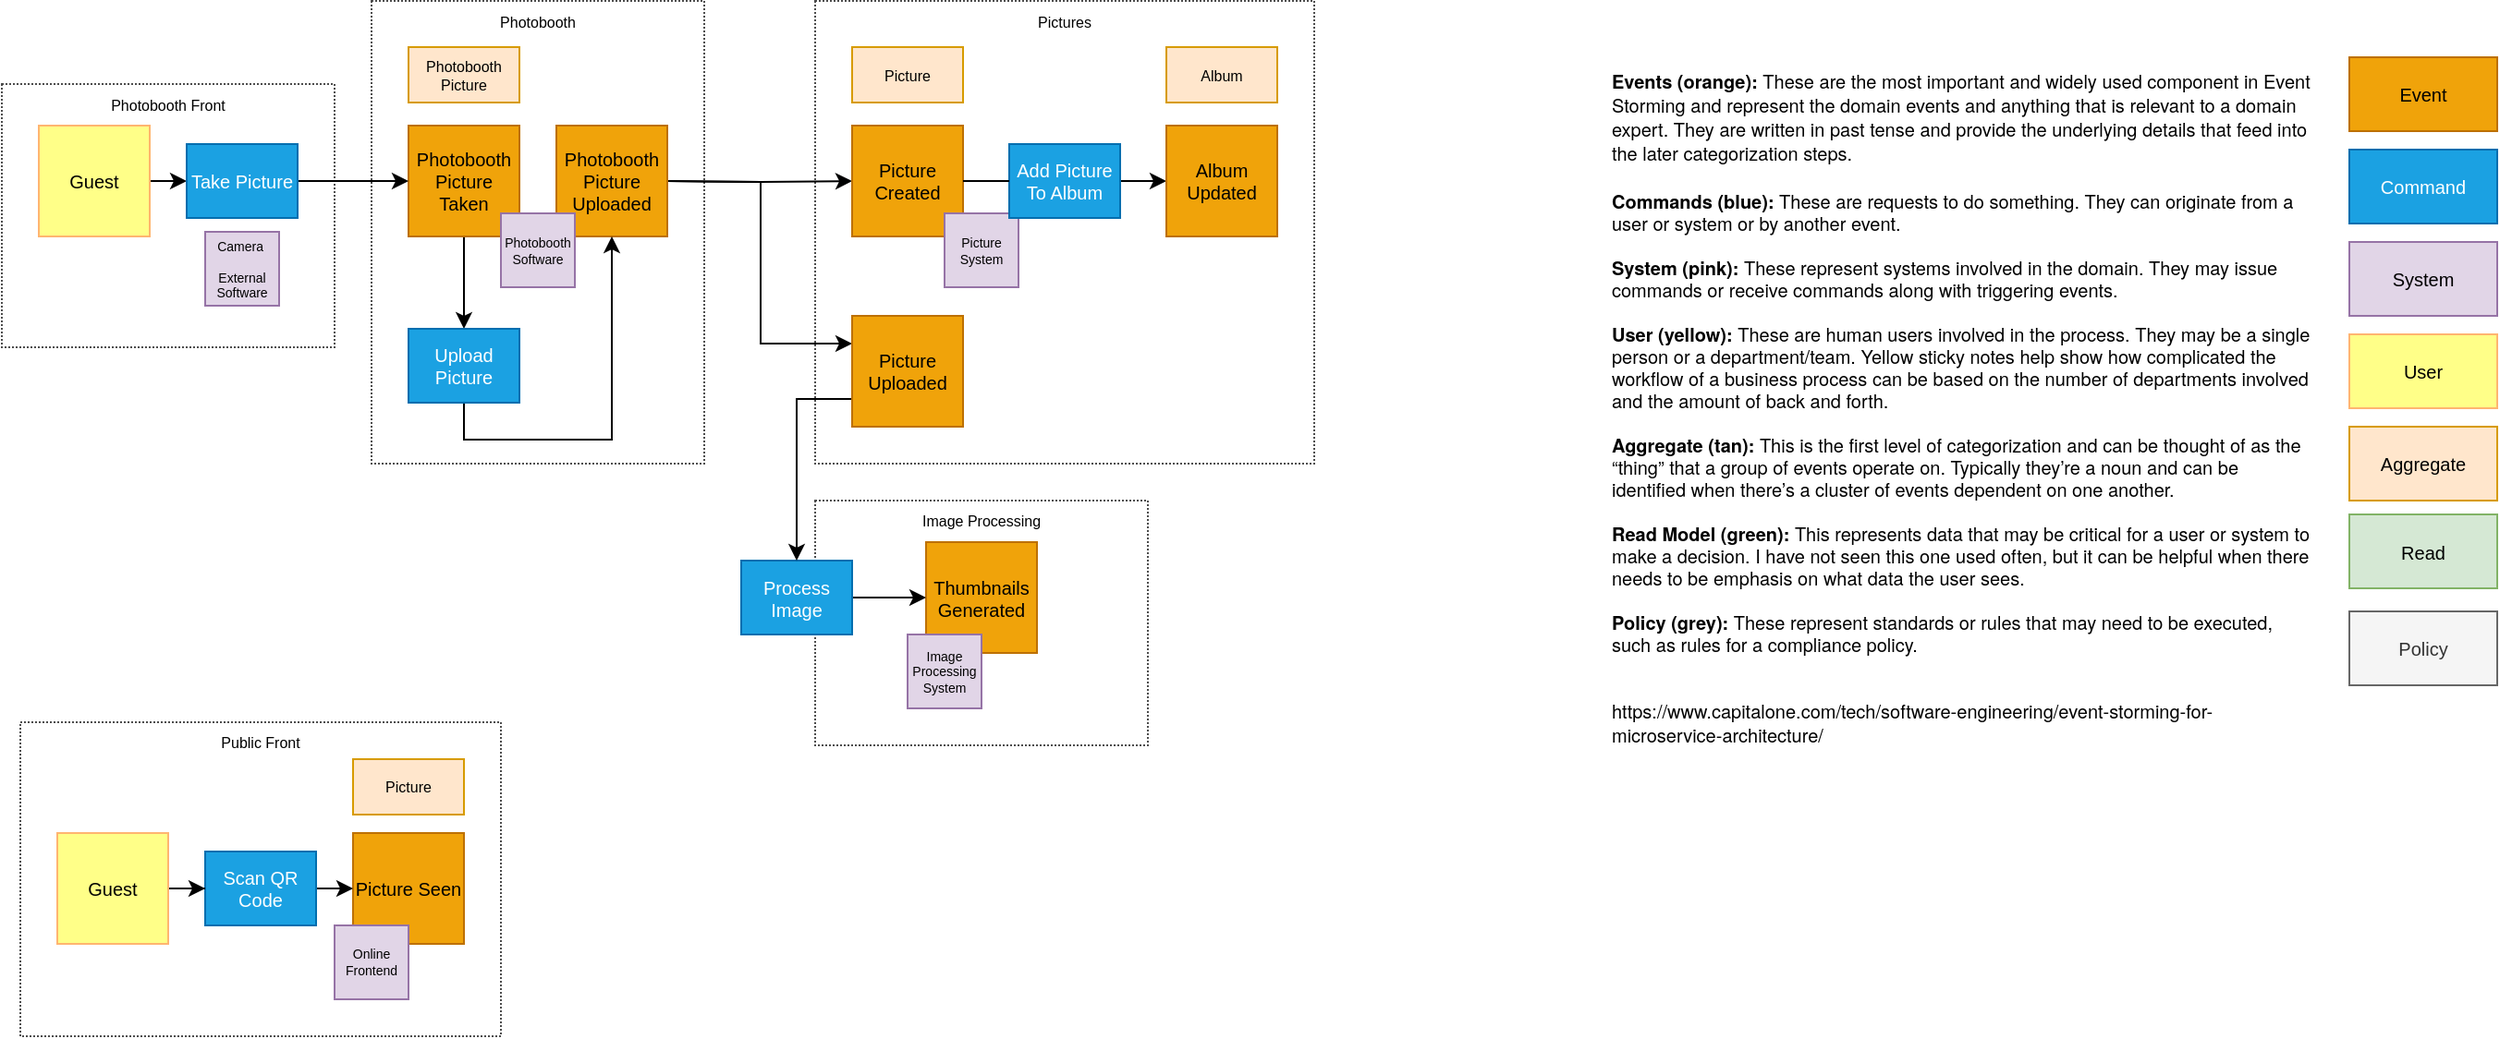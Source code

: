 <mxfile version="15.8.7" type="device"><diagram id="fX77MtaEtB7uqKcOZBoV" name="Event Storming"><mxGraphModel dx="1422" dy="845" grid="1" gridSize="10" guides="1" tooltips="1" connect="1" arrows="1" fold="1" page="1" pageScale="1" pageWidth="850" pageHeight="1100" math="0" shadow="0"><root><mxCell id="0"/><mxCell id="1" parent="0"/><mxCell id="wSbY5mnxiFB_ejJjJqvr-53" value="Photobooth Front" style="rounded=0;whiteSpace=wrap;html=1;fontSize=8;verticalAlign=top;strokeColor=#4D4D4D;dashed=1;dashPattern=1 1;" parent="1" vertex="1"><mxGeometry x="10" y="54.5" width="180" height="142.5" as="geometry"/></mxCell><mxCell id="wSbY5mnxiFB_ejJjJqvr-52" value="Public Front" style="rounded=0;whiteSpace=wrap;html=1;fontSize=8;verticalAlign=top;strokeColor=#4D4D4D;dashed=1;dashPattern=1 1;" parent="1" vertex="1"><mxGeometry x="20" y="400" width="260" height="170" as="geometry"/></mxCell><mxCell id="wSbY5mnxiFB_ejJjJqvr-51" value="Image Processing" style="rounded=0;whiteSpace=wrap;html=1;fontSize=8;verticalAlign=top;strokeColor=#4D4D4D;dashed=1;dashPattern=1 1;" parent="1" vertex="1"><mxGeometry x="450" y="280" width="180" height="132.5" as="geometry"/></mxCell><mxCell id="wSbY5mnxiFB_ejJjJqvr-50" value="Pictures" style="rounded=0;whiteSpace=wrap;html=1;fontSize=8;verticalAlign=top;strokeColor=#4D4D4D;dashed=1;dashPattern=1 1;" parent="1" vertex="1"><mxGeometry x="450" y="9.5" width="270" height="250.5" as="geometry"/></mxCell><mxCell id="wSbY5mnxiFB_ejJjJqvr-49" value="Photobooth" style="rounded=0;whiteSpace=wrap;html=1;fontSize=8;verticalAlign=top;strokeColor=#4D4D4D;dashed=1;dashPattern=1 1;" parent="1" vertex="1"><mxGeometry x="210" y="9.5" width="180" height="250.5" as="geometry"/></mxCell><mxCell id="wSbY5mnxiFB_ejJjJqvr-5" value="&lt;div style=&quot;text-align: left;&quot;&gt;&lt;strong style=&quot;background-color: initial; font-family: Optimist, &amp;quot;Helvetica Neue&amp;quot;, Helvetica, Arial, sans-serif; box-sizing: border-box;&quot;&gt;Events (orange):&lt;/strong&gt;&lt;span style=&quot;background-color: initial; font-family: Optimist, &amp;quot;Helvetica Neue&amp;quot;, Helvetica, Arial, sans-serif;&quot;&gt;&amp;nbsp;These are the most important and widely used component in Event Storming and represent the domain events and anything that is relevant to a domain expert. They are written in past tense and provide the underlying details that feed into the later categorization steps.&lt;/span&gt;&lt;/div&gt;&lt;div style=&quot;text-align: left;&quot;&gt;&lt;span style=&quot;background-color: initial; font-family: Optimist, &amp;quot;Helvetica Neue&amp;quot;, Helvetica, Arial, sans-serif;&quot;&gt;&lt;br&gt;&lt;/span&gt;&lt;/div&gt;&lt;strong style=&quot;font-family: Optimist, &amp;quot;Helvetica Neue&amp;quot;, Helvetica, Arial, sans-serif; background-color: initial; box-sizing: border-box;&quot;&gt;&lt;div style=&quot;text-align: left;&quot;&gt;&lt;strong style=&quot;background-color: initial; box-sizing: border-box;&quot;&gt;Commands (blue):&lt;/strong&gt;&lt;span style=&quot;background-color: initial; font-weight: normal;&quot;&gt;&amp;nbsp;These are requests to do something. They can originate from a user or system or by another event.&lt;/span&gt;&lt;/div&gt;&lt;div style=&quot;text-align: left;&quot;&gt;&lt;span style=&quot;background-color: initial; font-weight: normal;&quot;&gt;&lt;br&gt;&lt;/span&gt;&lt;/div&gt;&lt;/strong&gt;&lt;strong style=&quot;font-family: Optimist, &amp;quot;Helvetica Neue&amp;quot;, Helvetica, Arial, sans-serif; background-color: initial; box-sizing: border-box;&quot;&gt;&lt;div style=&quot;text-align: left;&quot;&gt;&lt;strong style=&quot;background-color: initial; box-sizing: border-box;&quot;&gt;System (pink):&amp;nbsp;&lt;/strong&gt;&lt;span style=&quot;background-color: initial; font-weight: normal;&quot;&gt;These represent systems involved in the domain. They may issue commands or receive commands along with triggering events.&lt;/span&gt;&lt;/div&gt;&lt;div style=&quot;text-align: left;&quot;&gt;&lt;br&gt;&lt;/div&gt;&lt;/strong&gt;&lt;strong style=&quot;font-family: Optimist, &amp;quot;Helvetica Neue&amp;quot;, Helvetica, Arial, sans-serif; background-color: initial; box-sizing: border-box;&quot;&gt;&lt;div style=&quot;text-align: left;&quot;&gt;&lt;strong style=&quot;background-color: initial; box-sizing: border-box;&quot;&gt;User (yellow):&lt;/strong&gt;&lt;span style=&quot;background-color: initial; font-weight: normal;&quot;&gt;&amp;nbsp;These are human users involved in the process. They may be a single person or a department/team. Yellow sticky notes help show how complicated the workflow of a business process can be based on the number of departments involved and the amount of back and forth.&lt;/span&gt;&lt;/div&gt;&lt;div style=&quot;text-align: left;&quot;&gt;&lt;span style=&quot;background-color: initial; font-weight: normal;&quot;&gt;&lt;br&gt;&lt;/span&gt;&lt;/div&gt;&lt;/strong&gt;&lt;strong style=&quot;font-family: Optimist, &amp;quot;Helvetica Neue&amp;quot;, Helvetica, Arial, sans-serif; background-color: initial; box-sizing: border-box;&quot;&gt;&lt;div style=&quot;text-align: left;&quot;&gt;&lt;strong style=&quot;background-color: initial; box-sizing: border-box;&quot;&gt;Aggregate (tan):&lt;/strong&gt;&lt;span style=&quot;background-color: initial; font-weight: normal;&quot;&gt;&amp;nbsp;This is the first level of categorization and can be thought of as the “thing” that a group of events operate on. Typically they’re a noun and can be identified when there’s a cluster of events dependent on one another.&lt;/span&gt;&lt;/div&gt;&lt;div style=&quot;text-align: left;&quot;&gt;&lt;span style=&quot;background-color: initial; font-weight: normal;&quot;&gt;&lt;br&gt;&lt;/span&gt;&lt;/div&gt;&lt;/strong&gt;&lt;strong style=&quot;font-family: Optimist, &amp;quot;Helvetica Neue&amp;quot;, Helvetica, Arial, sans-serif; background-color: initial; box-sizing: border-box;&quot;&gt;&lt;div style=&quot;text-align: left;&quot;&gt;&lt;strong style=&quot;background-color: initial; box-sizing: border-box;&quot;&gt;Read Model (green):&lt;/strong&gt;&lt;span style=&quot;background-color: initial; font-weight: normal;&quot;&gt;&amp;nbsp;This represents data that may be critical for a user or system to make a decision. I have not seen this one used often, but it can be helpful when there needs to be emphasis on what data the user sees.&lt;/span&gt;&lt;/div&gt;&lt;div style=&quot;text-align: left;&quot;&gt;&lt;span style=&quot;background-color: initial; font-weight: normal;&quot;&gt;&lt;br&gt;&lt;/span&gt;&lt;/div&gt;&lt;/strong&gt;&lt;span style=&quot;background-color: initial; box-sizing: border-box;&quot;&gt;&lt;div style=&quot;font-family: Optimist, &amp;quot;Helvetica Neue&amp;quot;, Helvetica, Arial, sans-serif; font-weight: bold; text-align: left;&quot;&gt;&lt;strong style=&quot;background-color: initial; box-sizing: border-box;&quot;&gt;Policy (grey):&amp;nbsp;&lt;/strong&gt;&lt;span style=&quot;background-color: initial; font-weight: normal;&quot;&gt;These represent standards or rules that may need to be executed, such as rules for a compliance policy.&lt;/span&gt;&lt;/div&gt;&lt;div style=&quot;font-family: Optimist, &amp;quot;Helvetica Neue&amp;quot;, Helvetica, Arial, sans-serif; font-weight: bold; text-align: left;&quot;&gt;&lt;span style=&quot;background-color: initial; font-weight: normal;&quot;&gt;&lt;br&gt;&lt;/span&gt;&lt;/div&gt;&lt;div style=&quot;font-family: Optimist, &amp;quot;Helvetica Neue&amp;quot;, Helvetica, Arial, sans-serif; font-weight: bold; text-align: left;&quot;&gt;&lt;span style=&quot;background-color: initial; font-weight: normal;&quot;&gt;&lt;br&gt;&lt;/span&gt;&lt;/div&gt;&lt;div style=&quot;text-align: left;&quot;&gt;&lt;span style=&quot;background-color: initial;&quot;&gt;&lt;font face=&quot;Optimist, Helvetica Neue, Helvetica, Arial, sans-serif&quot;&gt;https://www.capitalone.com/tech/software-engineering/event-storming-for-microservice-architecture/&lt;/font&gt;&lt;br&gt;&lt;/span&gt;&lt;/div&gt;&lt;/span&gt;" style="text;html=1;strokeColor=none;fillColor=none;align=center;verticalAlign=top;whiteSpace=wrap;rounded=0;fontSize=10;" parent="1" vertex="1"><mxGeometry x="880" y="40" width="380" height="400" as="geometry"/></mxCell><mxCell id="wSbY5mnxiFB_ejJjJqvr-6" value="System" style="rounded=0;whiteSpace=wrap;html=1;fillColor=#e1d5e7;strokeColor=#9673a6;fontSize=10;" parent="1" vertex="1"><mxGeometry x="1280" y="140" width="80" height="40" as="geometry"/></mxCell><mxCell id="wSbY5mnxiFB_ejJjJqvr-7" value="Command" style="rounded=0;whiteSpace=wrap;html=1;fillColor=#1ba1e2;strokeColor=#006EAF;fontColor=#ffffff;fontSize=10;" parent="1" vertex="1"><mxGeometry x="1280" y="90" width="80" height="40" as="geometry"/></mxCell><mxCell id="wSbY5mnxiFB_ejJjJqvr-8" value="Event" style="rounded=0;whiteSpace=wrap;html=1;fillColor=#f0a30a;strokeColor=#BD7000;fontColor=#000000;fontSize=10;" parent="1" vertex="1"><mxGeometry x="1280" y="40" width="80" height="40" as="geometry"/></mxCell><mxCell id="wSbY5mnxiFB_ejJjJqvr-9" value="Aggregate" style="rounded=0;whiteSpace=wrap;html=1;fillColor=#ffe6cc;strokeColor=#d79b00;fontSize=10;" parent="1" vertex="1"><mxGeometry x="1280" y="240" width="80" height="40" as="geometry"/></mxCell><mxCell id="wSbY5mnxiFB_ejJjJqvr-10" value="Read" style="rounded=0;whiteSpace=wrap;html=1;fillColor=#d5e8d4;strokeColor=#82b366;fontSize=10;" parent="1" vertex="1"><mxGeometry x="1280" y="287.5" width="80" height="40" as="geometry"/></mxCell><mxCell id="wSbY5mnxiFB_ejJjJqvr-11" value="Policy" style="rounded=0;whiteSpace=wrap;html=1;fillColor=#f5f5f5;strokeColor=#666666;fontColor=#333333;fontSize=10;" parent="1" vertex="1"><mxGeometry x="1280" y="340" width="80" height="40" as="geometry"/></mxCell><mxCell id="wSbY5mnxiFB_ejJjJqvr-35" style="edgeStyle=orthogonalEdgeStyle;rounded=0;orthogonalLoop=1;jettySize=auto;html=1;exitX=1;exitY=0.5;exitDx=0;exitDy=0;entryX=0;entryY=0.5;entryDx=0;entryDy=0;fontSize=10;" parent="1" target="wSbY5mnxiFB_ejJjJqvr-14" edge="1"><mxGeometry relative="1" as="geometry"><mxPoint x="370.0" y="107.0" as="sourcePoint"/></mxGeometry></mxCell><mxCell id="wfrttTIhCArEcIT0fQBO-2" style="edgeStyle=orthogonalEdgeStyle;rounded=0;orthogonalLoop=1;jettySize=auto;html=1;exitX=1;exitY=0.5;exitDx=0;exitDy=0;entryX=0;entryY=0.25;entryDx=0;entryDy=0;" edge="1" parent="1" target="wfrttTIhCArEcIT0fQBO-1"><mxGeometry relative="1" as="geometry"><mxPoint x="370.0" y="107.0" as="sourcePoint"/></mxGeometry></mxCell><mxCell id="wSbY5mnxiFB_ejJjJqvr-13" value="Photobooth Picture Uploaded" style="rounded=0;whiteSpace=wrap;html=1;fillColor=#f0a30a;strokeColor=#BD7000;fontColor=#000000;fontSize=10;" parent="1" vertex="1"><mxGeometry x="310" y="77" width="60" height="60" as="geometry"/></mxCell><mxCell id="wSbY5mnxiFB_ejJjJqvr-36" style="edgeStyle=orthogonalEdgeStyle;rounded=0;orthogonalLoop=1;jettySize=auto;html=1;exitX=1;exitY=0.5;exitDx=0;exitDy=0;entryX=0;entryY=0.5;entryDx=0;entryDy=0;fontSize=10;startArrow=none;" parent="1" source="wfrttTIhCArEcIT0fQBO-4" target="wSbY5mnxiFB_ejJjJqvr-15" edge="1"><mxGeometry relative="1" as="geometry"/></mxCell><mxCell id="wSbY5mnxiFB_ejJjJqvr-14" value="Picture Created" style="rounded=0;whiteSpace=wrap;html=1;fillColor=#f0a30a;strokeColor=#BD7000;fontColor=#000000;fontSize=10;" parent="1" vertex="1"><mxGeometry x="470" y="77" width="60" height="60" as="geometry"/></mxCell><mxCell id="wSbY5mnxiFB_ejJjJqvr-15" value="Album Updated" style="rounded=0;whiteSpace=wrap;html=1;fillColor=#f0a30a;strokeColor=#BD7000;fontColor=#000000;fontSize=10;" parent="1" vertex="1"><mxGeometry x="640" y="77" width="60" height="60" as="geometry"/></mxCell><mxCell id="wSbY5mnxiFB_ejJjJqvr-16" value="Thumbnails Generated" style="rounded=0;whiteSpace=wrap;html=1;fillColor=#f0a30a;strokeColor=#BD7000;fontColor=#000000;fontSize=10;" parent="1" vertex="1"><mxGeometry x="510" y="302.5" width="60" height="60" as="geometry"/></mxCell><mxCell id="wSbY5mnxiFB_ejJjJqvr-54" style="edgeStyle=orthogonalEdgeStyle;rounded=0;orthogonalLoop=1;jettySize=auto;html=1;exitX=1;exitY=0.5;exitDx=0;exitDy=0;entryX=0;entryY=0.5;entryDx=0;entryDy=0;fontSize=8;" parent="1" source="wSbY5mnxiFB_ejJjJqvr-18" target="wSbY5mnxiFB_ejJjJqvr-45" edge="1"><mxGeometry relative="1" as="geometry"/></mxCell><mxCell id="wSbY5mnxiFB_ejJjJqvr-18" value="Guest" style="rounded=0;whiteSpace=wrap;html=1;fillColor=#ffff88;strokeColor=#FFB570;fontSize=10;" parent="1" vertex="1"><mxGeometry x="30" y="77" width="60" height="60" as="geometry"/></mxCell><mxCell id="wSbY5mnxiFB_ejJjJqvr-58" style="edgeStyle=orthogonalEdgeStyle;rounded=0;orthogonalLoop=1;jettySize=auto;html=1;exitX=0.5;exitY=1;exitDx=0;exitDy=0;entryX=0.5;entryY=0;entryDx=0;entryDy=0;fontSize=8;" parent="1" source="wSbY5mnxiFB_ejJjJqvr-19" target="wSbY5mnxiFB_ejJjJqvr-57" edge="1"><mxGeometry relative="1" as="geometry"/></mxCell><mxCell id="wSbY5mnxiFB_ejJjJqvr-19" value="Photobooth Picture Taken" style="rounded=0;whiteSpace=wrap;html=1;fillColor=#f0a30a;strokeColor=#BD7000;fontColor=#000000;fontSize=10;" parent="1" vertex="1"><mxGeometry x="230" y="77" width="60" height="60" as="geometry"/></mxCell><mxCell id="wSbY5mnxiFB_ejJjJqvr-20" value="Camera&amp;nbsp;&lt;br&gt;&lt;br&gt;External Software" style="rounded=0;whiteSpace=wrap;html=1;fillColor=#e1d5e7;strokeColor=#9673a6;fontSize=7;" parent="1" vertex="1"><mxGeometry x="120" y="134.5" width="40" height="40" as="geometry"/></mxCell><mxCell id="wSbY5mnxiFB_ejJjJqvr-23" value="Photobooth&lt;br style=&quot;font-size: 7px;&quot;&gt;Software" style="rounded=0;whiteSpace=wrap;html=1;fillColor=#e1d5e7;strokeColor=#9673a6;fontSize=7;" parent="1" vertex="1"><mxGeometry x="280" y="124.5" width="40" height="40" as="geometry"/></mxCell><mxCell id="wSbY5mnxiFB_ejJjJqvr-25" value="Picture Seen" style="rounded=0;whiteSpace=wrap;html=1;fillColor=#f0a30a;strokeColor=#BD7000;fontColor=#000000;fontSize=10;" parent="1" vertex="1"><mxGeometry x="200" y="460" width="60" height="60" as="geometry"/></mxCell><mxCell id="wSbY5mnxiFB_ejJjJqvr-29" style="edgeStyle=orthogonalEdgeStyle;rounded=0;orthogonalLoop=1;jettySize=auto;html=1;exitX=1;exitY=0.5;exitDx=0;exitDy=0;entryX=0;entryY=0.5;entryDx=0;entryDy=0;fontSize=10;" parent="1" source="wSbY5mnxiFB_ejJjJqvr-26" target="wSbY5mnxiFB_ejJjJqvr-25" edge="1"><mxGeometry relative="1" as="geometry"/></mxCell><mxCell id="wSbY5mnxiFB_ejJjJqvr-26" value="Scan QR Code" style="rounded=0;whiteSpace=wrap;html=1;fillColor=#1ba1e2;strokeColor=#006EAF;fontColor=#ffffff;fontSize=10;" parent="1" vertex="1"><mxGeometry x="120" y="470" width="60" height="40" as="geometry"/></mxCell><mxCell id="wSbY5mnxiFB_ejJjJqvr-28" style="edgeStyle=orthogonalEdgeStyle;rounded=0;orthogonalLoop=1;jettySize=auto;html=1;entryX=0;entryY=0.5;entryDx=0;entryDy=0;fontSize=10;" parent="1" source="wSbY5mnxiFB_ejJjJqvr-27" target="wSbY5mnxiFB_ejJjJqvr-26" edge="1"><mxGeometry relative="1" as="geometry"/></mxCell><mxCell id="wSbY5mnxiFB_ejJjJqvr-27" value="Guest" style="rounded=0;whiteSpace=wrap;html=1;fillColor=#ffff88;strokeColor=#FFB570;fontSize=10;" parent="1" vertex="1"><mxGeometry x="40" y="460" width="60" height="60" as="geometry"/></mxCell><mxCell id="wSbY5mnxiFB_ejJjJqvr-30" value="Online&lt;br&gt;Frontend" style="rounded=0;whiteSpace=wrap;html=1;fillColor=#e1d5e7;strokeColor=#9673a6;fontSize=7;" parent="1" vertex="1"><mxGeometry x="190" y="510" width="40" height="40" as="geometry"/></mxCell><mxCell id="wSbY5mnxiFB_ejJjJqvr-31" value="Image Processing&lt;br&gt;System" style="rounded=0;whiteSpace=wrap;html=1;fillColor=#e1d5e7;strokeColor=#9673a6;fontSize=7;" parent="1" vertex="1"><mxGeometry x="500" y="352.5" width="40" height="40" as="geometry"/></mxCell><mxCell id="wSbY5mnxiFB_ejJjJqvr-32" value="Picture System" style="rounded=0;whiteSpace=wrap;html=1;fillColor=#e1d5e7;strokeColor=#9673a6;fontSize=7;" parent="1" vertex="1"><mxGeometry x="520" y="124.5" width="40" height="40" as="geometry"/></mxCell><mxCell id="wSbY5mnxiFB_ejJjJqvr-37" value="User" style="rounded=0;whiteSpace=wrap;html=1;fillColor=#ffff88;strokeColor=#FFB570;fontSize=10;" parent="1" vertex="1"><mxGeometry x="1280" y="190" width="80" height="40" as="geometry"/></mxCell><mxCell id="wSbY5mnxiFB_ejJjJqvr-38" value="Photobooth&lt;br style=&quot;font-size: 8px;&quot;&gt;Picture" style="rounded=0;whiteSpace=wrap;html=1;fillColor=#ffe6cc;strokeColor=#d79b00;fontSize=8;" parent="1" vertex="1"><mxGeometry x="230" y="34.5" width="60" height="30" as="geometry"/></mxCell><mxCell id="wSbY5mnxiFB_ejJjJqvr-39" value="Picture" style="rounded=0;whiteSpace=wrap;html=1;fillColor=#ffe6cc;strokeColor=#d79b00;fontSize=8;" parent="1" vertex="1"><mxGeometry x="470" y="34.5" width="60" height="30" as="geometry"/></mxCell><mxCell id="wSbY5mnxiFB_ejJjJqvr-40" value="Album" style="rounded=0;whiteSpace=wrap;html=1;fillColor=#ffe6cc;strokeColor=#d79b00;fontSize=8;" parent="1" vertex="1"><mxGeometry x="640" y="34.5" width="60" height="30" as="geometry"/></mxCell><mxCell id="wSbY5mnxiFB_ejJjJqvr-41" value="Picture" style="rounded=0;whiteSpace=wrap;html=1;fillColor=#ffe6cc;strokeColor=#d79b00;fontSize=8;" parent="1" vertex="1"><mxGeometry x="200" y="420" width="60" height="30" as="geometry"/></mxCell><mxCell id="wSbY5mnxiFB_ejJjJqvr-44" style="edgeStyle=orthogonalEdgeStyle;rounded=0;orthogonalLoop=1;jettySize=auto;html=1;exitX=1;exitY=0.5;exitDx=0;exitDy=0;entryX=0;entryY=0.5;entryDx=0;entryDy=0;fontSize=8;" parent="1" source="wSbY5mnxiFB_ejJjJqvr-42" target="wSbY5mnxiFB_ejJjJqvr-16" edge="1"><mxGeometry relative="1" as="geometry"><mxPoint x="490" y="332.5" as="sourcePoint"/></mxGeometry></mxCell><mxCell id="wSbY5mnxiFB_ejJjJqvr-42" value="Process&lt;br&gt;Image" style="rounded=0;whiteSpace=wrap;html=1;fillColor=#1ba1e2;strokeColor=#006EAF;fontColor=#ffffff;fontSize=10;" parent="1" vertex="1"><mxGeometry x="410" y="312.5" width="60" height="40" as="geometry"/></mxCell><mxCell id="wSbY5mnxiFB_ejJjJqvr-47" style="edgeStyle=orthogonalEdgeStyle;rounded=0;orthogonalLoop=1;jettySize=auto;html=1;exitX=1;exitY=0.5;exitDx=0;exitDy=0;entryX=0;entryY=0.5;entryDx=0;entryDy=0;fontSize=8;" parent="1" source="wSbY5mnxiFB_ejJjJqvr-45" target="wSbY5mnxiFB_ejJjJqvr-19" edge="1"><mxGeometry relative="1" as="geometry"/></mxCell><mxCell id="wSbY5mnxiFB_ejJjJqvr-45" value="Take Picture" style="rounded=0;whiteSpace=wrap;html=1;fillColor=#1ba1e2;strokeColor=#006EAF;fontColor=#ffffff;fontSize=10;" parent="1" vertex="1"><mxGeometry x="110" y="87" width="60" height="40" as="geometry"/></mxCell><mxCell id="wSbY5mnxiFB_ejJjJqvr-59" style="edgeStyle=orthogonalEdgeStyle;rounded=0;orthogonalLoop=1;jettySize=auto;html=1;exitX=0.5;exitY=1;exitDx=0;exitDy=0;entryX=0.5;entryY=1;entryDx=0;entryDy=0;fontSize=8;" parent="1" source="wSbY5mnxiFB_ejJjJqvr-57" target="wSbY5mnxiFB_ejJjJqvr-13" edge="1"><mxGeometry relative="1" as="geometry"/></mxCell><mxCell id="wSbY5mnxiFB_ejJjJqvr-57" value="Upload&lt;br&gt;Picture" style="rounded=0;whiteSpace=wrap;html=1;fillColor=#1ba1e2;strokeColor=#006EAF;fontColor=#ffffff;fontSize=10;" parent="1" vertex="1"><mxGeometry x="230" y="187" width="60" height="40" as="geometry"/></mxCell><mxCell id="wfrttTIhCArEcIT0fQBO-3" style="edgeStyle=orthogonalEdgeStyle;rounded=0;orthogonalLoop=1;jettySize=auto;html=1;exitX=0;exitY=0.75;exitDx=0;exitDy=0;entryX=0.5;entryY=0;entryDx=0;entryDy=0;" edge="1" parent="1" source="wfrttTIhCArEcIT0fQBO-1" target="wSbY5mnxiFB_ejJjJqvr-42"><mxGeometry relative="1" as="geometry"/></mxCell><mxCell id="wfrttTIhCArEcIT0fQBO-1" value="Picture Uploaded" style="rounded=0;whiteSpace=wrap;html=1;fillColor=#f0a30a;strokeColor=#BD7000;fontColor=#000000;fontSize=10;" vertex="1" parent="1"><mxGeometry x="470" y="180" width="60" height="60" as="geometry"/></mxCell><mxCell id="wfrttTIhCArEcIT0fQBO-4" value="Add Picture&lt;br&gt;To Album" style="rounded=0;whiteSpace=wrap;html=1;fillColor=#1ba1e2;strokeColor=#006EAF;fontColor=#ffffff;fontSize=10;" vertex="1" parent="1"><mxGeometry x="555" y="87" width="60" height="40" as="geometry"/></mxCell><mxCell id="wfrttTIhCArEcIT0fQBO-5" value="" style="edgeStyle=orthogonalEdgeStyle;rounded=0;orthogonalLoop=1;jettySize=auto;html=1;exitX=1;exitY=0.5;exitDx=0;exitDy=0;entryX=0;entryY=0.5;entryDx=0;entryDy=0;fontSize=10;endArrow=none;" edge="1" parent="1" source="wSbY5mnxiFB_ejJjJqvr-14" target="wfrttTIhCArEcIT0fQBO-4"><mxGeometry relative="1" as="geometry"><mxPoint x="530.0" y="107.0" as="sourcePoint"/><mxPoint x="640" y="107.0" as="targetPoint"/></mxGeometry></mxCell></root></mxGraphModel></diagram></mxfile>